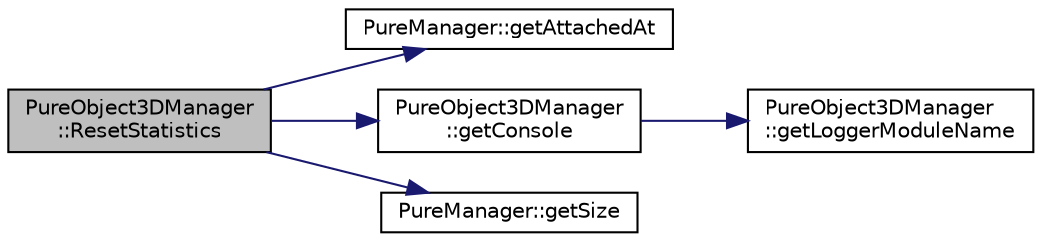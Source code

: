 digraph "PureObject3DManager::ResetStatistics"
{
 // LATEX_PDF_SIZE
  edge [fontname="Helvetica",fontsize="10",labelfontname="Helvetica",labelfontsize="10"];
  node [fontname="Helvetica",fontsize="10",shape=record];
  rankdir="LR";
  Node1 [label="PureObject3DManager\l::ResetStatistics",height=0.2,width=0.4,color="black", fillcolor="grey75", style="filled", fontcolor="black",tooltip="Resets any kind of statistics collected during its lifetime."];
  Node1 -> Node2 [color="midnightblue",fontsize="10",style="solid",fontname="Helvetica"];
  Node2 [label="PureManager::getAttachedAt",height=0.2,width=0.4,color="black", fillcolor="white", style="filled",URL="$class_pure_manager.html#a9dc649f2708925167bec9d35c5cd1dac",tooltip="Gets the pointer to the managed at the given index."];
  Node1 -> Node3 [color="midnightblue",fontsize="10",style="solid",fontname="Helvetica"];
  Node3 [label="PureObject3DManager\l::getConsole",height=0.2,width=0.4,color="black", fillcolor="white", style="filled",URL="$class_pure_object3_d_manager.html#afb94a1dfb3075ce854524df521449151",tooltip="Returns access to console preset with logger module name as this class."];
  Node3 -> Node4 [color="midnightblue",fontsize="10",style="solid",fontname="Helvetica"];
  Node4 [label="PureObject3DManager\l::getLoggerModuleName",height=0.2,width=0.4,color="black", fillcolor="white", style="filled",URL="$class_pure_object3_d_manager.html#a592db0634ee49d57ef17db4cdc07a3b7",tooltip="Returns the logger module name of this class."];
  Node1 -> Node5 [color="midnightblue",fontsize="10",style="solid",fontname="Helvetica"];
  Node5 [label="PureManager::getSize",height=0.2,width=0.4,color="black", fillcolor="white", style="filled",URL="$class_pure_manager.html#ab0e16425f31ab0363649bfacdecec94d",tooltip="Gets the number of allocated slots for managed objects; getSize() >= getCount()."];
}
